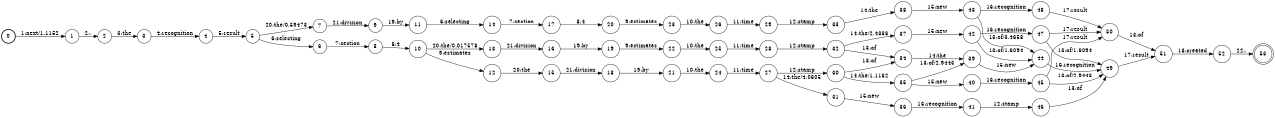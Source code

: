 digraph FST {
rankdir = LR;
size = "8.5,11";
label = "";
center = 1;
orientation = Portrait;
ranksep = "0.4";
nodesep = "0.25";
0 [label = "0", shape = circle, style = bold, fontsize = 14]
	0 -> 1 [label = "1:next/1.1152", fontsize = 14];
1 [label = "1", shape = circle, style = solid, fontsize = 14]
	1 -> 2 [label = "2:,", fontsize = 14];
2 [label = "2", shape = circle, style = solid, fontsize = 14]
	2 -> 3 [label = "3:the", fontsize = 14];
3 [label = "3", shape = circle, style = solid, fontsize = 14]
	3 -> 4 [label = "4:recognition", fontsize = 14];
4 [label = "4", shape = circle, style = solid, fontsize = 14]
	4 -> 5 [label = "5:result", fontsize = 14];
5 [label = "5", shape = circle, style = solid, fontsize = 14]
	5 -> 7 [label = "20:the/0.59473", fontsize = 14];
	5 -> 6 [label = "6:selecting", fontsize = 14];
6 [label = "6", shape = circle, style = solid, fontsize = 14]
	6 -> 8 [label = "7:section", fontsize = 14];
7 [label = "7", shape = circle, style = solid, fontsize = 14]
	7 -> 9 [label = "21:division", fontsize = 14];
8 [label = "8", shape = circle, style = solid, fontsize = 14]
	8 -> 10 [label = "8:4", fontsize = 14];
9 [label = "9", shape = circle, style = solid, fontsize = 14]
	9 -> 11 [label = "19:by", fontsize = 14];
10 [label = "10", shape = circle, style = solid, fontsize = 14]
	10 -> 13 [label = "20:the/0.017578", fontsize = 14];
	10 -> 12 [label = "9:estimates", fontsize = 14];
11 [label = "11", shape = circle, style = solid, fontsize = 14]
	11 -> 14 [label = "6:selecting", fontsize = 14];
12 [label = "12", shape = circle, style = solid, fontsize = 14]
	12 -> 15 [label = "20:the", fontsize = 14];
13 [label = "13", shape = circle, style = solid, fontsize = 14]
	13 -> 16 [label = "21:division", fontsize = 14];
14 [label = "14", shape = circle, style = solid, fontsize = 14]
	14 -> 17 [label = "7:section", fontsize = 14];
15 [label = "15", shape = circle, style = solid, fontsize = 14]
	15 -> 18 [label = "21:division", fontsize = 14];
16 [label = "16", shape = circle, style = solid, fontsize = 14]
	16 -> 19 [label = "19:by", fontsize = 14];
17 [label = "17", shape = circle, style = solid, fontsize = 14]
	17 -> 20 [label = "8:4", fontsize = 14];
18 [label = "18", shape = circle, style = solid, fontsize = 14]
	18 -> 21 [label = "19:by", fontsize = 14];
19 [label = "19", shape = circle, style = solid, fontsize = 14]
	19 -> 22 [label = "9:estimates", fontsize = 14];
20 [label = "20", shape = circle, style = solid, fontsize = 14]
	20 -> 23 [label = "9:estimates", fontsize = 14];
21 [label = "21", shape = circle, style = solid, fontsize = 14]
	21 -> 24 [label = "10:the", fontsize = 14];
22 [label = "22", shape = circle, style = solid, fontsize = 14]
	22 -> 25 [label = "10:the", fontsize = 14];
23 [label = "23", shape = circle, style = solid, fontsize = 14]
	23 -> 26 [label = "10:the", fontsize = 14];
24 [label = "24", shape = circle, style = solid, fontsize = 14]
	24 -> 27 [label = "11:time", fontsize = 14];
25 [label = "25", shape = circle, style = solid, fontsize = 14]
	25 -> 28 [label = "11:time", fontsize = 14];
26 [label = "26", shape = circle, style = solid, fontsize = 14]
	26 -> 29 [label = "11:time", fontsize = 14];
27 [label = "27", shape = circle, style = solid, fontsize = 14]
	27 -> 31 [label = "14:the/4.0605", fontsize = 14];
	27 -> 30 [label = "12:stamp", fontsize = 14];
28 [label = "28", shape = circle, style = solid, fontsize = 14]
	28 -> 32 [label = "12:stamp", fontsize = 14];
29 [label = "29", shape = circle, style = solid, fontsize = 14]
	29 -> 33 [label = "12:stamp", fontsize = 14];
30 [label = "30", shape = circle, style = solid, fontsize = 14]
	30 -> 35 [label = "14:the/1.1162", fontsize = 14];
	30 -> 34 [label = "13:of", fontsize = 14];
31 [label = "31", shape = circle, style = solid, fontsize = 14]
	31 -> 36 [label = "15:new", fontsize = 14];
32 [label = "32", shape = circle, style = solid, fontsize = 14]
	32 -> 37 [label = "14:the/2.4336", fontsize = 14];
	32 -> 34 [label = "13:of", fontsize = 14];
33 [label = "33", shape = circle, style = solid, fontsize = 14]
	33 -> 38 [label = "14:the", fontsize = 14];
34 [label = "34", shape = circle, style = solid, fontsize = 14]
	34 -> 39 [label = "14:the", fontsize = 14];
35 [label = "35", shape = circle, style = solid, fontsize = 14]
	35 -> 39 [label = "13:of/2.9443", fontsize = 14];
	35 -> 40 [label = "15:new", fontsize = 14];
36 [label = "36", shape = circle, style = solid, fontsize = 14]
	36 -> 41 [label = "16:recognition", fontsize = 14];
37 [label = "37", shape = circle, style = solid, fontsize = 14]
	37 -> 42 [label = "15:new", fontsize = 14];
38 [label = "38", shape = circle, style = solid, fontsize = 14]
	38 -> 43 [label = "15:new", fontsize = 14];
39 [label = "39", shape = circle, style = solid, fontsize = 14]
	39 -> 44 [label = "15:new", fontsize = 14];
40 [label = "40", shape = circle, style = solid, fontsize = 14]
	40 -> 45 [label = "16:recognition", fontsize = 14];
41 [label = "41", shape = circle, style = solid, fontsize = 14]
	41 -> 46 [label = "12:stamp", fontsize = 14];
42 [label = "42", shape = circle, style = solid, fontsize = 14]
	42 -> 47 [label = "16:recognition", fontsize = 14];
	42 -> 44 [label = "13:of/1.6094", fontsize = 14];
43 [label = "43", shape = circle, style = solid, fontsize = 14]
	43 -> 48 [label = "16:recognition", fontsize = 14];
	43 -> 44 [label = "13:of/3.4658", fontsize = 14];
44 [label = "44", shape = circle, style = solid, fontsize = 14]
	44 -> 49 [label = "16:recognition", fontsize = 14];
45 [label = "45", shape = circle, style = solid, fontsize = 14]
	45 -> 50 [label = "17:result", fontsize = 14];
	45 -> 49 [label = "13:of/2.9443", fontsize = 14];
46 [label = "46", shape = circle, style = solid, fontsize = 14]
	46 -> 49 [label = "13:of", fontsize = 14];
47 [label = "47", shape = circle, style = solid, fontsize = 14]
	47 -> 50 [label = "17:result", fontsize = 14];
	47 -> 49 [label = "13:of/1.6094", fontsize = 14];
48 [label = "48", shape = circle, style = solid, fontsize = 14]
	48 -> 50 [label = "17:result", fontsize = 14];
49 [label = "49", shape = circle, style = solid, fontsize = 14]
	49 -> 51 [label = "17:result", fontsize = 14];
50 [label = "50", shape = circle, style = solid, fontsize = 14]
	50 -> 51 [label = "13:of", fontsize = 14];
51 [label = "51", shape = circle, style = solid, fontsize = 14]
	51 -> 52 [label = "18:created", fontsize = 14];
52 [label = "52", shape = circle, style = solid, fontsize = 14]
	52 -> 53 [label = "22:.", fontsize = 14];
53 [label = "53", shape = doublecircle, style = solid, fontsize = 14]
}
